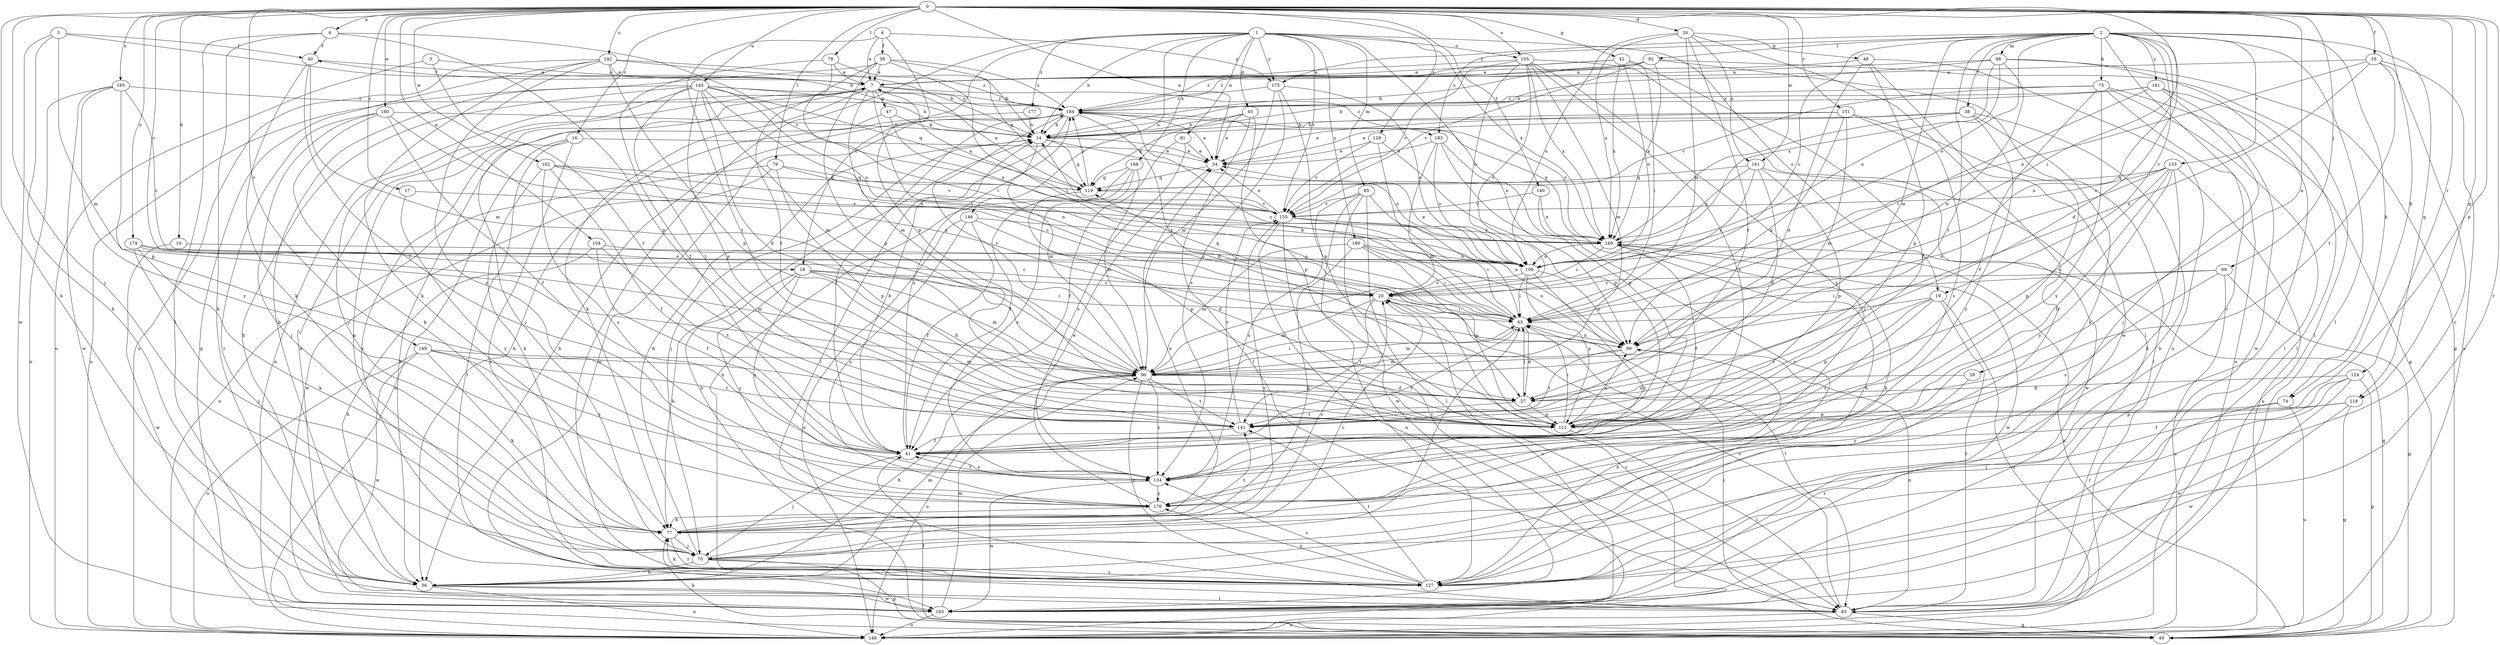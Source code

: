 strict digraph  {
0;
1;
2;
3;
4;
5;
6;
7;
10;
14;
16;
17;
18;
19;
20;
26;
27;
28;
34;
35;
38;
39;
40;
41;
42;
45;
47;
48;
49;
56;
63;
69;
70;
74;
75;
77;
78;
79;
82;
83;
85;
88;
90;
91;
99;
104;
105;
106;
112;
118;
119;
124;
127;
129;
133;
134;
140;
141;
142;
145;
146;
148;
149;
151;
155;
160;
161;
162;
163;
165;
168;
169;
174;
175;
176;
177;
180;
181;
183;
184;
0 -> 6  [label=a];
0 -> 10  [label=b];
0 -> 16  [label=c];
0 -> 17  [label=c];
0 -> 18  [label=c];
0 -> 26  [label=d];
0 -> 28  [label=e];
0 -> 34  [label=e];
0 -> 35  [label=f];
0 -> 42  [label=g];
0 -> 56  [label=h];
0 -> 63  [label=i];
0 -> 69  [label=j];
0 -> 70  [label=j];
0 -> 74  [label=k];
0 -> 78  [label=l];
0 -> 79  [label=l];
0 -> 104  [label=o];
0 -> 105  [label=o];
0 -> 112  [label=p];
0 -> 118  [label=q];
0 -> 124  [label=r];
0 -> 127  [label=r];
0 -> 129  [label=s];
0 -> 140  [label=t];
0 -> 142  [label=u];
0 -> 145  [label=u];
0 -> 149  [label=v];
0 -> 151  [label=v];
0 -> 160  [label=w];
0 -> 161  [label=w];
0 -> 162  [label=w];
0 -> 165  [label=x];
0 -> 174  [label=y];
1 -> 14  [label=b];
1 -> 18  [label=c];
1 -> 19  [label=c];
1 -> 45  [label=g];
1 -> 85  [label=m];
1 -> 91  [label=n];
1 -> 99  [label=n];
1 -> 105  [label=o];
1 -> 127  [label=r];
1 -> 146  [label=u];
1 -> 155  [label=v];
1 -> 168  [label=x];
1 -> 169  [label=x];
1 -> 175  [label=y];
1 -> 177  [label=z];
1 -> 180  [label=z];
2 -> 19  [label=c];
2 -> 20  [label=c];
2 -> 27  [label=d];
2 -> 38  [label=f];
2 -> 74  [label=k];
2 -> 75  [label=k];
2 -> 82  [label=l];
2 -> 83  [label=l];
2 -> 88  [label=m];
2 -> 90  [label=m];
2 -> 99  [label=n];
2 -> 106  [label=o];
2 -> 118  [label=q];
2 -> 127  [label=r];
2 -> 133  [label=s];
2 -> 141  [label=t];
2 -> 175  [label=y];
2 -> 181  [label=z];
2 -> 183  [label=z];
3 -> 7  [label=a];
3 -> 141  [label=t];
3 -> 148  [label=u];
4 -> 7  [label=a];
4 -> 39  [label=f];
4 -> 112  [label=p];
4 -> 141  [label=t];
4 -> 175  [label=y];
5 -> 14  [label=b];
5 -> 40  [label=f];
5 -> 56  [label=h];
5 -> 90  [label=m];
5 -> 163  [label=w];
6 -> 40  [label=f];
6 -> 56  [label=h];
6 -> 83  [label=l];
6 -> 112  [label=p];
6 -> 155  [label=v];
7 -> 40  [label=f];
7 -> 47  [label=g];
7 -> 70  [label=j];
7 -> 77  [label=k];
7 -> 90  [label=m];
7 -> 99  [label=n];
7 -> 183  [label=z];
7 -> 184  [label=z];
10 -> 106  [label=o];
10 -> 163  [label=w];
14 -> 34  [label=e];
14 -> 70  [label=j];
14 -> 90  [label=m];
14 -> 106  [label=o];
14 -> 119  [label=q];
16 -> 34  [label=e];
16 -> 56  [label=h];
16 -> 83  [label=l];
16 -> 127  [label=r];
16 -> 148  [label=u];
17 -> 155  [label=v];
17 -> 176  [label=y];
18 -> 20  [label=c];
18 -> 27  [label=d];
18 -> 63  [label=i];
18 -> 77  [label=k];
18 -> 90  [label=m];
18 -> 134  [label=s];
18 -> 176  [label=y];
19 -> 63  [label=i];
19 -> 83  [label=l];
19 -> 112  [label=p];
19 -> 134  [label=s];
19 -> 141  [label=t];
19 -> 148  [label=u];
20 -> 63  [label=i];
20 -> 83  [label=l];
20 -> 90  [label=m];
20 -> 119  [label=q];
20 -> 141  [label=t];
26 -> 48  [label=g];
26 -> 63  [label=i];
26 -> 106  [label=o];
26 -> 127  [label=r];
26 -> 141  [label=t];
26 -> 169  [label=x];
26 -> 161  [label=u];
27 -> 63  [label=i];
27 -> 112  [label=p];
27 -> 141  [label=t];
28 -> 27  [label=d];
28 -> 176  [label=y];
34 -> 119  [label=q];
35 -> 7  [label=a];
35 -> 99  [label=n];
35 -> 106  [label=o];
35 -> 127  [label=r];
35 -> 141  [label=t];
35 -> 148  [label=u];
38 -> 14  [label=b];
38 -> 34  [label=e];
38 -> 56  [label=h];
38 -> 77  [label=k];
38 -> 169  [label=x];
38 -> 176  [label=y];
39 -> 7  [label=a];
39 -> 56  [label=h];
39 -> 63  [label=i];
39 -> 112  [label=p];
39 -> 119  [label=q];
39 -> 141  [label=t];
39 -> 184  [label=z];
40 -> 7  [label=a];
40 -> 41  [label=f];
40 -> 77  [label=k];
40 -> 90  [label=m];
41 -> 14  [label=b];
41 -> 70  [label=j];
41 -> 134  [label=s];
41 -> 184  [label=z];
42 -> 7  [label=a];
42 -> 41  [label=f];
42 -> 63  [label=i];
42 -> 106  [label=o];
42 -> 169  [label=x];
42 -> 184  [label=z];
45 -> 14  [label=b];
45 -> 34  [label=e];
45 -> 83  [label=l];
45 -> 112  [label=p];
45 -> 119  [label=q];
47 -> 14  [label=b];
47 -> 127  [label=r];
47 -> 169  [label=x];
48 -> 7  [label=a];
48 -> 27  [label=d];
48 -> 112  [label=p];
48 -> 148  [label=u];
48 -> 163  [label=w];
49 -> 14  [label=b];
49 -> 41  [label=f];
49 -> 63  [label=i];
49 -> 77  [label=k];
49 -> 169  [label=x];
56 -> 83  [label=l];
56 -> 90  [label=m];
56 -> 148  [label=u];
56 -> 163  [label=w];
63 -> 14  [label=b];
63 -> 27  [label=d];
63 -> 41  [label=f];
63 -> 90  [label=m];
63 -> 99  [label=n];
63 -> 184  [label=z];
69 -> 20  [label=c];
69 -> 49  [label=g];
69 -> 63  [label=i];
69 -> 134  [label=s];
69 -> 148  [label=u];
70 -> 14  [label=b];
70 -> 20  [label=c];
70 -> 49  [label=g];
70 -> 56  [label=h];
70 -> 63  [label=i];
70 -> 127  [label=r];
70 -> 155  [label=v];
74 -> 112  [label=p];
74 -> 127  [label=r];
74 -> 148  [label=u];
75 -> 41  [label=f];
75 -> 49  [label=g];
75 -> 83  [label=l];
75 -> 148  [label=u];
75 -> 155  [label=v];
75 -> 176  [label=y];
75 -> 184  [label=z];
77 -> 20  [label=c];
77 -> 34  [label=e];
77 -> 70  [label=j];
77 -> 127  [label=r];
77 -> 141  [label=t];
78 -> 7  [label=a];
78 -> 14  [label=b];
78 -> 41  [label=f];
78 -> 63  [label=i];
79 -> 112  [label=p];
79 -> 119  [label=q];
79 -> 148  [label=u];
79 -> 155  [label=v];
79 -> 163  [label=w];
82 -> 7  [label=a];
82 -> 14  [label=b];
82 -> 83  [label=l];
82 -> 134  [label=s];
82 -> 155  [label=v];
82 -> 169  [label=x];
82 -> 184  [label=z];
83 -> 20  [label=c];
83 -> 49  [label=g];
83 -> 99  [label=n];
83 -> 148  [label=u];
85 -> 83  [label=l];
85 -> 99  [label=n];
85 -> 127  [label=r];
85 -> 134  [label=s];
85 -> 155  [label=v];
85 -> 163  [label=w];
88 -> 7  [label=a];
88 -> 14  [label=b];
88 -> 49  [label=g];
88 -> 99  [label=n];
88 -> 106  [label=o];
88 -> 127  [label=r];
88 -> 169  [label=x];
90 -> 27  [label=d];
90 -> 56  [label=h];
90 -> 63  [label=i];
90 -> 127  [label=r];
90 -> 134  [label=s];
90 -> 141  [label=t];
90 -> 148  [label=u];
90 -> 184  [label=z];
91 -> 34  [label=e];
91 -> 41  [label=f];
91 -> 134  [label=s];
99 -> 90  [label=m];
99 -> 141  [label=t];
104 -> 41  [label=f];
104 -> 56  [label=h];
104 -> 106  [label=o];
104 -> 141  [label=t];
105 -> 7  [label=a];
105 -> 20  [label=c];
105 -> 83  [label=l];
105 -> 90  [label=m];
105 -> 106  [label=o];
105 -> 134  [label=s];
105 -> 155  [label=v];
105 -> 169  [label=x];
105 -> 176  [label=y];
106 -> 20  [label=c];
106 -> 34  [label=e];
106 -> 63  [label=i];
106 -> 99  [label=n];
106 -> 112  [label=p];
106 -> 176  [label=y];
112 -> 63  [label=i];
112 -> 83  [label=l];
112 -> 99  [label=n];
118 -> 41  [label=f];
118 -> 49  [label=g];
118 -> 112  [label=p];
118 -> 163  [label=w];
119 -> 7  [label=a];
119 -> 112  [label=p];
119 -> 155  [label=v];
119 -> 184  [label=z];
124 -> 27  [label=d];
124 -> 49  [label=g];
124 -> 70  [label=j];
124 -> 127  [label=r];
124 -> 163  [label=w];
127 -> 7  [label=a];
127 -> 77  [label=k];
127 -> 99  [label=n];
127 -> 134  [label=s];
127 -> 141  [label=t];
127 -> 176  [label=y];
129 -> 34  [label=e];
129 -> 63  [label=i];
129 -> 112  [label=p];
129 -> 155  [label=v];
133 -> 41  [label=f];
133 -> 77  [label=k];
133 -> 99  [label=n];
133 -> 112  [label=p];
133 -> 119  [label=q];
133 -> 148  [label=u];
133 -> 155  [label=v];
133 -> 176  [label=y];
134 -> 41  [label=f];
134 -> 163  [label=w];
134 -> 176  [label=y];
140 -> 56  [label=h];
140 -> 155  [label=v];
140 -> 169  [label=x];
141 -> 41  [label=f];
141 -> 155  [label=v];
142 -> 7  [label=a];
142 -> 14  [label=b];
142 -> 49  [label=g];
142 -> 77  [label=k];
142 -> 112  [label=p];
142 -> 148  [label=u];
142 -> 176  [label=y];
142 -> 184  [label=z];
145 -> 14  [label=b];
145 -> 27  [label=d];
145 -> 56  [label=h];
145 -> 63  [label=i];
145 -> 70  [label=j];
145 -> 90  [label=m];
145 -> 106  [label=o];
145 -> 112  [label=p];
145 -> 119  [label=q];
145 -> 141  [label=t];
145 -> 148  [label=u];
145 -> 184  [label=z];
146 -> 27  [label=d];
146 -> 41  [label=f];
146 -> 148  [label=u];
146 -> 169  [label=x];
146 -> 176  [label=y];
148 -> 7  [label=a];
148 -> 20  [label=c];
149 -> 77  [label=k];
149 -> 90  [label=m];
149 -> 134  [label=s];
149 -> 141  [label=t];
149 -> 148  [label=u];
149 -> 163  [label=w];
151 -> 14  [label=b];
151 -> 34  [label=e];
151 -> 83  [label=l];
151 -> 90  [label=m];
151 -> 99  [label=n];
151 -> 134  [label=s];
155 -> 7  [label=a];
155 -> 34  [label=e];
155 -> 63  [label=i];
155 -> 83  [label=l];
155 -> 148  [label=u];
155 -> 169  [label=x];
160 -> 14  [label=b];
160 -> 41  [label=f];
160 -> 70  [label=j];
160 -> 77  [label=k];
160 -> 99  [label=n];
160 -> 127  [label=r];
161 -> 20  [label=c];
161 -> 27  [label=d];
161 -> 112  [label=p];
161 -> 119  [label=q];
161 -> 163  [label=w];
161 -> 169  [label=x];
162 -> 20  [label=c];
162 -> 41  [label=f];
162 -> 77  [label=k];
162 -> 119  [label=q];
162 -> 134  [label=s];
162 -> 169  [label=x];
163 -> 7  [label=a];
163 -> 20  [label=c];
163 -> 90  [label=m];
163 -> 148  [label=u];
165 -> 20  [label=c];
165 -> 112  [label=p];
165 -> 148  [label=u];
165 -> 163  [label=w];
165 -> 176  [label=y];
165 -> 184  [label=z];
168 -> 41  [label=f];
168 -> 56  [label=h];
168 -> 90  [label=m];
168 -> 119  [label=q];
168 -> 134  [label=s];
169 -> 20  [label=c];
169 -> 41  [label=f];
169 -> 49  [label=g];
169 -> 77  [label=k];
169 -> 106  [label=o];
169 -> 163  [label=w];
169 -> 184  [label=z];
174 -> 20  [label=c];
174 -> 70  [label=j];
174 -> 77  [label=k];
174 -> 90  [label=m];
174 -> 106  [label=o];
175 -> 90  [label=m];
175 -> 106  [label=o];
175 -> 112  [label=p];
175 -> 134  [label=s];
175 -> 184  [label=z];
176 -> 34  [label=e];
176 -> 77  [label=k];
177 -> 14  [label=b];
177 -> 56  [label=h];
180 -> 63  [label=i];
180 -> 77  [label=k];
180 -> 90  [label=m];
180 -> 99  [label=n];
180 -> 106  [label=o];
180 -> 112  [label=p];
181 -> 14  [label=b];
181 -> 63  [label=i];
181 -> 70  [label=j];
181 -> 83  [label=l];
181 -> 163  [label=w];
181 -> 184  [label=z];
183 -> 34  [label=e];
183 -> 90  [label=m];
183 -> 106  [label=o];
183 -> 112  [label=p];
183 -> 127  [label=r];
184 -> 14  [label=b];
184 -> 27  [label=d];
184 -> 34  [label=e];
184 -> 41  [label=f];
184 -> 56  [label=h];
184 -> 83  [label=l];
184 -> 163  [label=w];
184 -> 169  [label=x];
}
